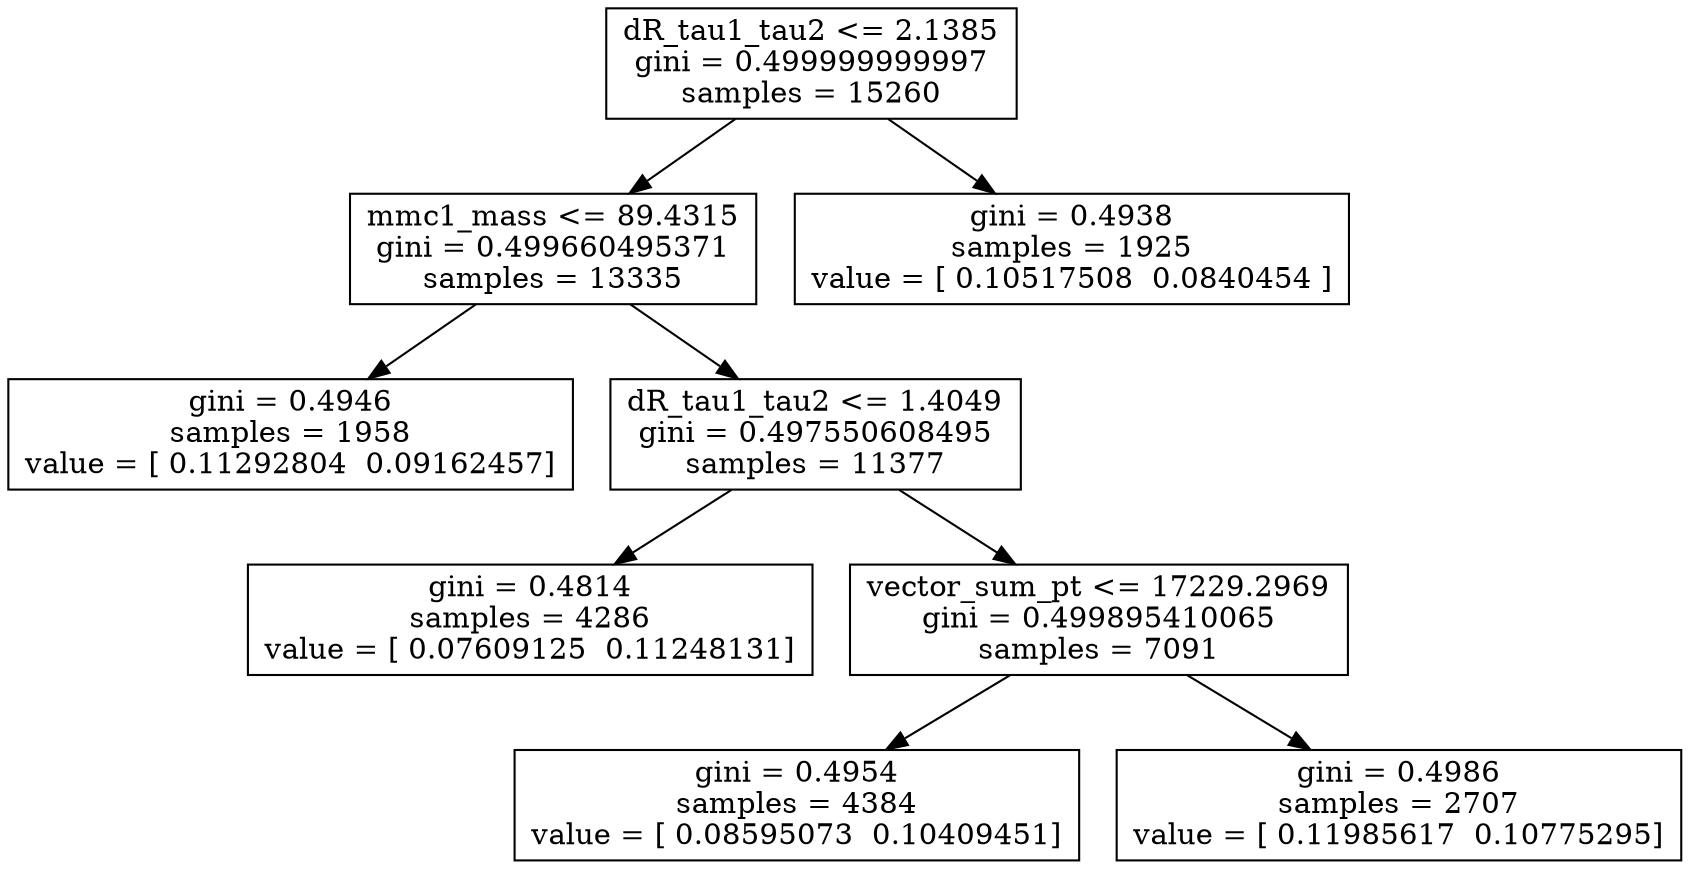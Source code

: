 digraph Tree {
0 [label="dR_tau1_tau2 <= 2.1385\ngini = 0.499999999997\nsamples = 15260", shape="box"] ;
1 [label="mmc1_mass <= 89.4315\ngini = 0.499660495371\nsamples = 13335", shape="box"] ;
0 -> 1 ;
2 [label="gini = 0.4946\nsamples = 1958\nvalue = [ 0.11292804  0.09162457]", shape="box"] ;
1 -> 2 ;
3 [label="dR_tau1_tau2 <= 1.4049\ngini = 0.497550608495\nsamples = 11377", shape="box"] ;
1 -> 3 ;
4 [label="gini = 0.4814\nsamples = 4286\nvalue = [ 0.07609125  0.11248131]", shape="box"] ;
3 -> 4 ;
5 [label="vector_sum_pt <= 17229.2969\ngini = 0.499895410065\nsamples = 7091", shape="box"] ;
3 -> 5 ;
6 [label="gini = 0.4954\nsamples = 4384\nvalue = [ 0.08595073  0.10409451]", shape="box"] ;
5 -> 6 ;
7 [label="gini = 0.4986\nsamples = 2707\nvalue = [ 0.11985617  0.10775295]", shape="box"] ;
5 -> 7 ;
8 [label="gini = 0.4938\nsamples = 1925\nvalue = [ 0.10517508  0.0840454 ]", shape="box"] ;
0 -> 8 ;
}